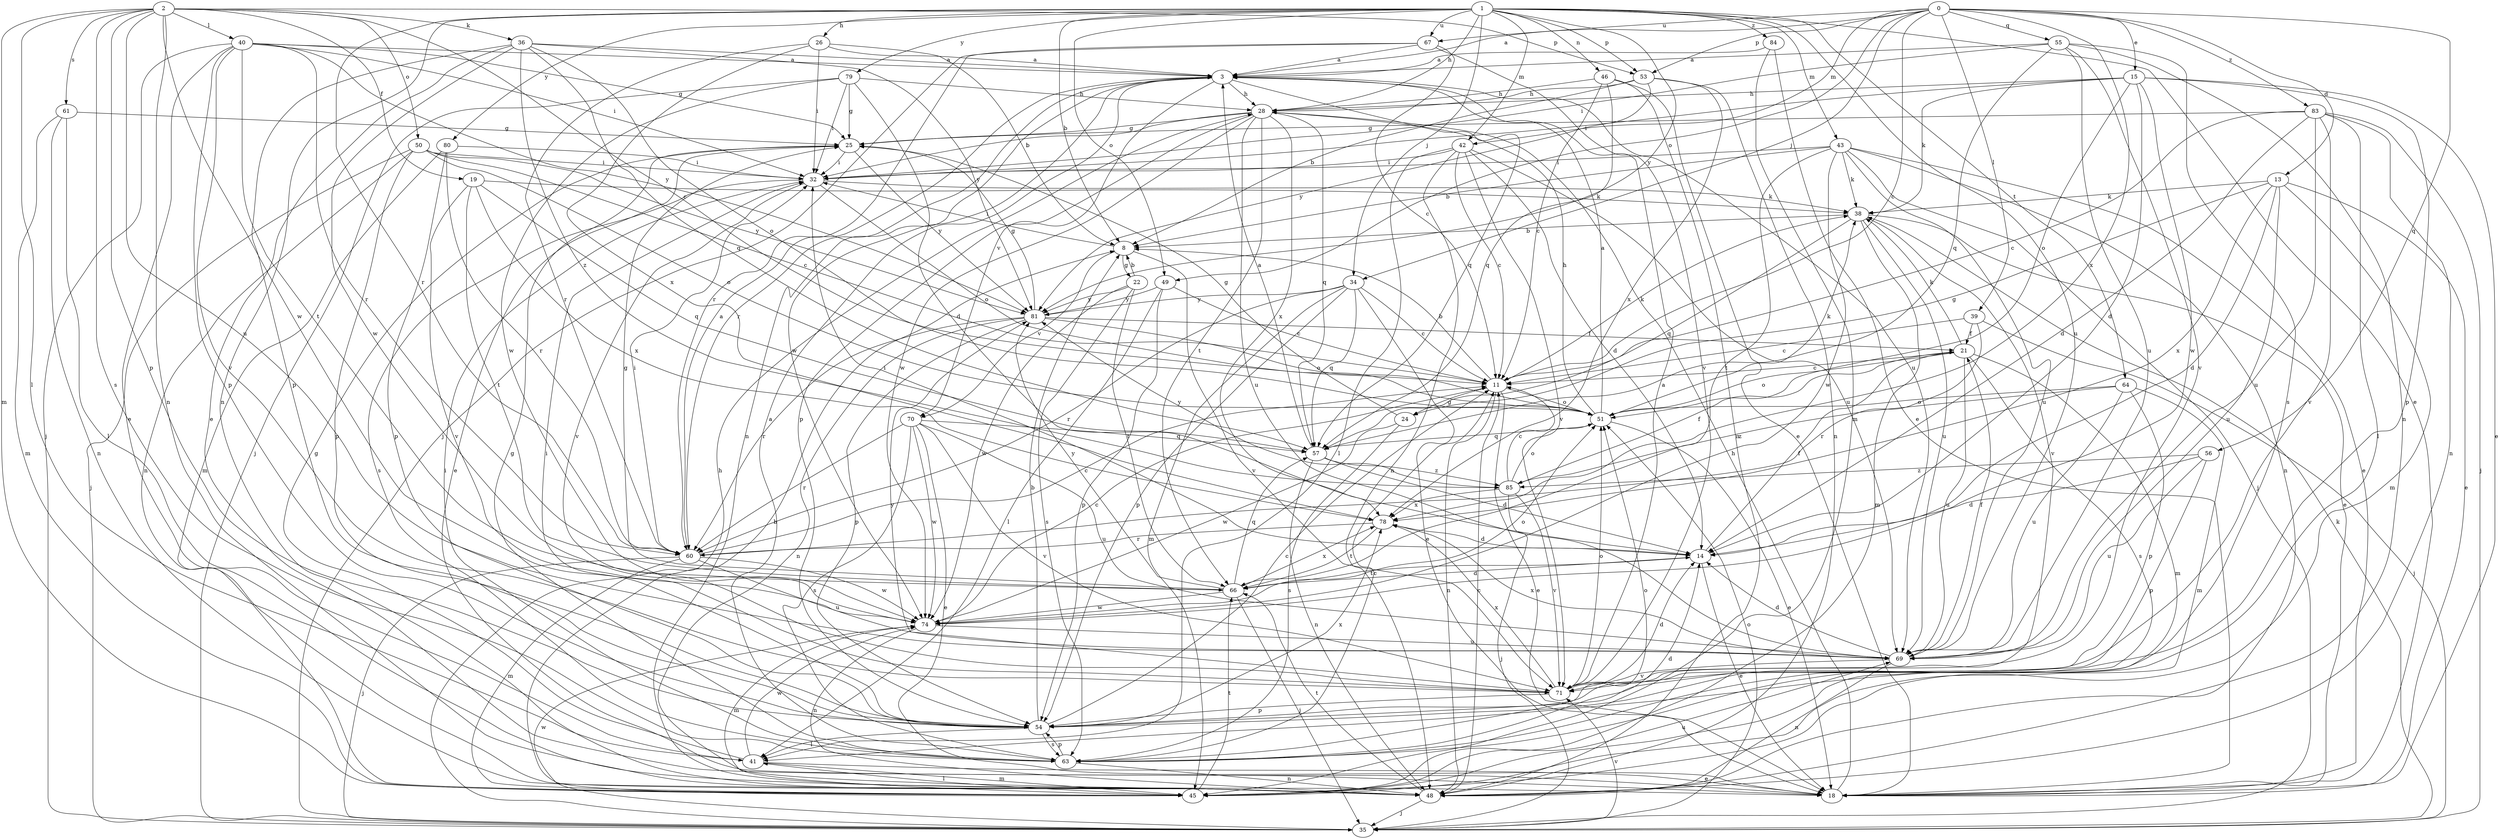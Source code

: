 strict digraph  {
0;
1;
2;
3;
8;
11;
13;
14;
15;
18;
19;
21;
22;
24;
25;
26;
28;
32;
34;
35;
36;
38;
39;
40;
41;
42;
43;
45;
46;
48;
49;
50;
51;
53;
54;
55;
56;
57;
60;
61;
63;
64;
66;
67;
69;
70;
71;
74;
78;
79;
80;
81;
83;
84;
85;
0 -> 3  [label=a];
0 -> 11  [label=c];
0 -> 13  [label=d];
0 -> 15  [label=e];
0 -> 34  [label=j];
0 -> 39  [label=l];
0 -> 42  [label=m];
0 -> 49  [label=o];
0 -> 53  [label=p];
0 -> 55  [label=q];
0 -> 56  [label=q];
0 -> 67  [label=u];
0 -> 78  [label=x];
0 -> 83  [label=z];
1 -> 8  [label=b];
1 -> 18  [label=e];
1 -> 26  [label=h];
1 -> 28  [label=h];
1 -> 34  [label=j];
1 -> 42  [label=m];
1 -> 43  [label=m];
1 -> 46  [label=n];
1 -> 48  [label=n];
1 -> 49  [label=o];
1 -> 53  [label=p];
1 -> 60  [label=r];
1 -> 64  [label=t];
1 -> 67  [label=u];
1 -> 69  [label=u];
1 -> 79  [label=y];
1 -> 80  [label=y];
1 -> 81  [label=y];
1 -> 84  [label=z];
2 -> 11  [label=c];
2 -> 19  [label=f];
2 -> 36  [label=k];
2 -> 40  [label=l];
2 -> 41  [label=l];
2 -> 45  [label=m];
2 -> 48  [label=n];
2 -> 50  [label=o];
2 -> 53  [label=p];
2 -> 54  [label=p];
2 -> 61  [label=s];
2 -> 63  [label=s];
2 -> 69  [label=u];
2 -> 74  [label=w];
3 -> 28  [label=h];
3 -> 48  [label=n];
3 -> 57  [label=q];
3 -> 60  [label=r];
3 -> 69  [label=u];
3 -> 70  [label=v];
3 -> 74  [label=w];
8 -> 22  [label=g];
8 -> 32  [label=i];
8 -> 70  [label=v];
8 -> 71  [label=v];
11 -> 8  [label=b];
11 -> 18  [label=e];
11 -> 24  [label=g];
11 -> 38  [label=k];
11 -> 48  [label=n];
11 -> 51  [label=o];
13 -> 14  [label=d];
13 -> 18  [label=e];
13 -> 24  [label=g];
13 -> 38  [label=k];
13 -> 45  [label=m];
13 -> 69  [label=u];
13 -> 78  [label=x];
14 -> 18  [label=e];
14 -> 21  [label=f];
14 -> 32  [label=i];
14 -> 66  [label=t];
15 -> 14  [label=d];
15 -> 18  [label=e];
15 -> 28  [label=h];
15 -> 32  [label=i];
15 -> 38  [label=k];
15 -> 51  [label=o];
15 -> 54  [label=p];
15 -> 74  [label=w];
18 -> 28  [label=h];
19 -> 38  [label=k];
19 -> 57  [label=q];
19 -> 66  [label=t];
19 -> 71  [label=v];
19 -> 78  [label=x];
21 -> 11  [label=c];
21 -> 38  [label=k];
21 -> 45  [label=m];
21 -> 51  [label=o];
21 -> 63  [label=s];
21 -> 69  [label=u];
22 -> 8  [label=b];
22 -> 63  [label=s];
22 -> 66  [label=t];
22 -> 74  [label=w];
22 -> 81  [label=y];
24 -> 25  [label=g];
24 -> 63  [label=s];
24 -> 74  [label=w];
25 -> 18  [label=e];
25 -> 32  [label=i];
25 -> 81  [label=y];
26 -> 3  [label=a];
26 -> 8  [label=b];
26 -> 32  [label=i];
26 -> 60  [label=r];
26 -> 78  [label=x];
28 -> 25  [label=g];
28 -> 32  [label=i];
28 -> 54  [label=p];
28 -> 57  [label=q];
28 -> 66  [label=t];
28 -> 69  [label=u];
28 -> 74  [label=w];
28 -> 78  [label=x];
32 -> 38  [label=k];
32 -> 51  [label=o];
32 -> 63  [label=s];
32 -> 71  [label=v];
34 -> 11  [label=c];
34 -> 18  [label=e];
34 -> 45  [label=m];
34 -> 54  [label=p];
34 -> 57  [label=q];
34 -> 60  [label=r];
34 -> 81  [label=y];
35 -> 28  [label=h];
35 -> 38  [label=k];
35 -> 51  [label=o];
35 -> 71  [label=v];
35 -> 74  [label=w];
36 -> 3  [label=a];
36 -> 18  [label=e];
36 -> 51  [label=o];
36 -> 54  [label=p];
36 -> 57  [label=q];
36 -> 74  [label=w];
36 -> 81  [label=y];
36 -> 85  [label=z];
38 -> 8  [label=b];
38 -> 18  [label=e];
38 -> 45  [label=m];
38 -> 57  [label=q];
38 -> 69  [label=u];
38 -> 71  [label=v];
39 -> 11  [label=c];
39 -> 21  [label=f];
39 -> 35  [label=j];
39 -> 60  [label=r];
40 -> 3  [label=a];
40 -> 18  [label=e];
40 -> 25  [label=g];
40 -> 32  [label=i];
40 -> 35  [label=j];
40 -> 54  [label=p];
40 -> 60  [label=r];
40 -> 66  [label=t];
40 -> 71  [label=v];
40 -> 81  [label=y];
41 -> 18  [label=e];
41 -> 25  [label=g];
41 -> 45  [label=m];
41 -> 74  [label=w];
42 -> 11  [label=c];
42 -> 14  [label=d];
42 -> 32  [label=i];
42 -> 41  [label=l];
42 -> 48  [label=n];
42 -> 69  [label=u];
42 -> 71  [label=v];
43 -> 8  [label=b];
43 -> 18  [label=e];
43 -> 32  [label=i];
43 -> 35  [label=j];
43 -> 38  [label=k];
43 -> 48  [label=n];
43 -> 66  [label=t];
43 -> 69  [label=u];
43 -> 74  [label=w];
45 -> 8  [label=b];
45 -> 41  [label=l];
45 -> 66  [label=t];
45 -> 69  [label=u];
46 -> 11  [label=c];
46 -> 18  [label=e];
46 -> 28  [label=h];
46 -> 48  [label=n];
46 -> 57  [label=q];
48 -> 11  [label=c];
48 -> 35  [label=j];
48 -> 66  [label=t];
49 -> 11  [label=c];
49 -> 41  [label=l];
49 -> 54  [label=p];
49 -> 81  [label=y];
50 -> 11  [label=c];
50 -> 32  [label=i];
50 -> 35  [label=j];
50 -> 48  [label=n];
50 -> 51  [label=o];
50 -> 54  [label=p];
50 -> 81  [label=y];
51 -> 3  [label=a];
51 -> 18  [label=e];
51 -> 28  [label=h];
51 -> 38  [label=k];
51 -> 57  [label=q];
53 -> 8  [label=b];
53 -> 28  [label=h];
53 -> 48  [label=n];
53 -> 78  [label=x];
53 -> 81  [label=y];
54 -> 8  [label=b];
54 -> 11  [label=c];
54 -> 32  [label=i];
54 -> 41  [label=l];
54 -> 63  [label=s];
54 -> 78  [label=x];
55 -> 3  [label=a];
55 -> 32  [label=i];
55 -> 48  [label=n];
55 -> 57  [label=q];
55 -> 63  [label=s];
55 -> 69  [label=u];
55 -> 71  [label=v];
56 -> 14  [label=d];
56 -> 54  [label=p];
56 -> 69  [label=u];
56 -> 85  [label=z];
57 -> 3  [label=a];
57 -> 14  [label=d];
57 -> 48  [label=n];
57 -> 85  [label=z];
60 -> 3  [label=a];
60 -> 11  [label=c];
60 -> 32  [label=i];
60 -> 35  [label=j];
60 -> 45  [label=m];
60 -> 69  [label=u];
60 -> 74  [label=w];
61 -> 25  [label=g];
61 -> 41  [label=l];
61 -> 45  [label=m];
61 -> 48  [label=n];
63 -> 3  [label=a];
63 -> 11  [label=c];
63 -> 14  [label=d];
63 -> 25  [label=g];
63 -> 32  [label=i];
63 -> 48  [label=n];
63 -> 51  [label=o];
63 -> 54  [label=p];
64 -> 45  [label=m];
64 -> 51  [label=o];
64 -> 54  [label=p];
64 -> 69  [label=u];
64 -> 85  [label=z];
66 -> 14  [label=d];
66 -> 25  [label=g];
66 -> 35  [label=j];
66 -> 57  [label=q];
66 -> 74  [label=w];
66 -> 78  [label=x];
66 -> 81  [label=y];
67 -> 3  [label=a];
67 -> 11  [label=c];
67 -> 35  [label=j];
67 -> 60  [label=r];
67 -> 71  [label=v];
69 -> 14  [label=d];
69 -> 21  [label=f];
69 -> 48  [label=n];
69 -> 71  [label=v];
69 -> 78  [label=x];
70 -> 18  [label=e];
70 -> 57  [label=q];
70 -> 60  [label=r];
70 -> 63  [label=s];
70 -> 69  [label=u];
70 -> 71  [label=v];
70 -> 74  [label=w];
71 -> 3  [label=a];
71 -> 14  [label=d];
71 -> 51  [label=o];
71 -> 54  [label=p];
71 -> 78  [label=x];
71 -> 81  [label=y];
74 -> 11  [label=c];
74 -> 45  [label=m];
74 -> 48  [label=n];
74 -> 51  [label=o];
74 -> 69  [label=u];
78 -> 14  [label=d];
78 -> 60  [label=r];
78 -> 66  [label=t];
79 -> 14  [label=d];
79 -> 25  [label=g];
79 -> 28  [label=h];
79 -> 32  [label=i];
79 -> 35  [label=j];
79 -> 74  [label=w];
80 -> 32  [label=i];
80 -> 45  [label=m];
80 -> 54  [label=p];
80 -> 60  [label=r];
81 -> 21  [label=f];
81 -> 25  [label=g];
81 -> 48  [label=n];
81 -> 51  [label=o];
81 -> 54  [label=p];
81 -> 60  [label=r];
83 -> 11  [label=c];
83 -> 14  [label=d];
83 -> 25  [label=g];
83 -> 35  [label=j];
83 -> 41  [label=l];
83 -> 48  [label=n];
83 -> 69  [label=u];
83 -> 71  [label=v];
84 -> 3  [label=a];
84 -> 18  [label=e];
84 -> 45  [label=m];
85 -> 11  [label=c];
85 -> 21  [label=f];
85 -> 35  [label=j];
85 -> 51  [label=o];
85 -> 71  [label=v];
85 -> 78  [label=x];
85 -> 81  [label=y];
}
